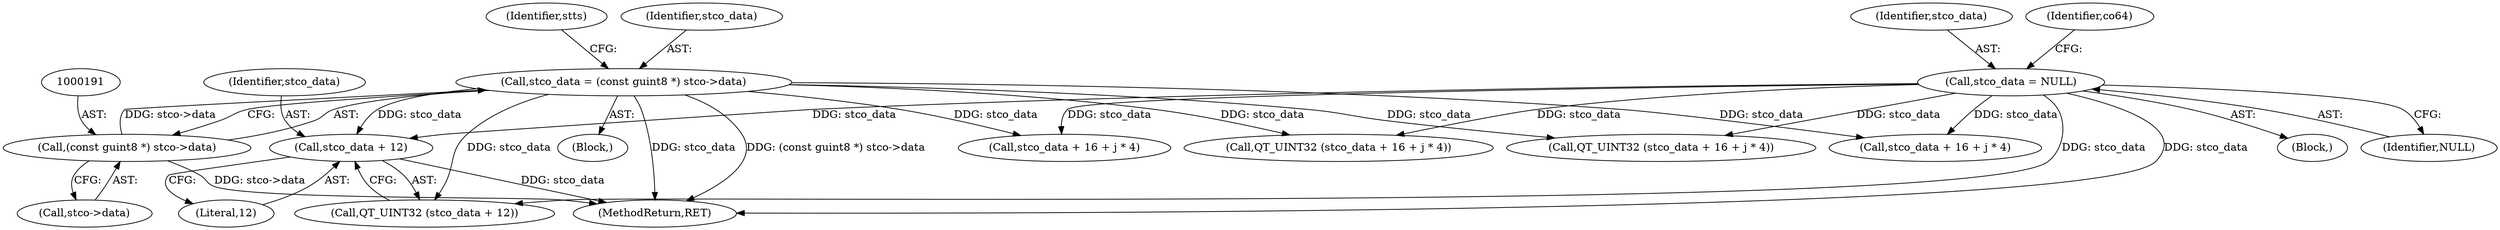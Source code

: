 digraph "0_gstreamer_bdc20b9baf13564d9a061343416395f8f9a92b53@pointer" {
"1000691" [label="(Call,stco_data + 12)"];
"1000188" [label="(Call,stco_data = (const guint8 *) stco->data)"];
"1000190" [label="(Call,(const guint8 *) stco->data)"];
"1000197" [label="(Call,stco_data = NULL)"];
"1000192" [label="(Call,stco->data)"];
"1000198" [label="(Identifier,stco_data)"];
"1000693" [label="(Literal,12)"];
"1000199" [label="(Identifier,NULL)"];
"1000187" [label="(Block,)"];
"1000835" [label="(Call,stco_data + 16 + j * 4)"];
"1000691" [label="(Call,stco_data + 12)"];
"1000400" [label="(Call,QT_UINT32 (stco_data + 16 + j * 4))"];
"1000190" [label="(Call,(const guint8 *) stco->data)"];
"1000401" [label="(Call,stco_data + 16 + j * 4)"];
"1000692" [label="(Identifier,stco_data)"];
"1001068" [label="(MethodReturn,RET)"];
"1000197" [label="(Call,stco_data = NULL)"];
"1000188" [label="(Call,stco_data = (const guint8 *) stco->data)"];
"1000208" [label="(Identifier,stts)"];
"1000202" [label="(Identifier,co64)"];
"1000189" [label="(Identifier,stco_data)"];
"1000690" [label="(Call,QT_UINT32 (stco_data + 12))"];
"1000196" [label="(Block,)"];
"1000834" [label="(Call,QT_UINT32 (stco_data + 16 + j * 4))"];
"1000691" -> "1000690"  [label="AST: "];
"1000691" -> "1000693"  [label="CFG: "];
"1000692" -> "1000691"  [label="AST: "];
"1000693" -> "1000691"  [label="AST: "];
"1000690" -> "1000691"  [label="CFG: "];
"1000691" -> "1001068"  [label="DDG: stco_data"];
"1000188" -> "1000691"  [label="DDG: stco_data"];
"1000197" -> "1000691"  [label="DDG: stco_data"];
"1000188" -> "1000187"  [label="AST: "];
"1000188" -> "1000190"  [label="CFG: "];
"1000189" -> "1000188"  [label="AST: "];
"1000190" -> "1000188"  [label="AST: "];
"1000208" -> "1000188"  [label="CFG: "];
"1000188" -> "1001068"  [label="DDG: (const guint8 *) stco->data"];
"1000188" -> "1001068"  [label="DDG: stco_data"];
"1000190" -> "1000188"  [label="DDG: stco->data"];
"1000188" -> "1000400"  [label="DDG: stco_data"];
"1000188" -> "1000401"  [label="DDG: stco_data"];
"1000188" -> "1000690"  [label="DDG: stco_data"];
"1000188" -> "1000834"  [label="DDG: stco_data"];
"1000188" -> "1000835"  [label="DDG: stco_data"];
"1000190" -> "1000192"  [label="CFG: "];
"1000191" -> "1000190"  [label="AST: "];
"1000192" -> "1000190"  [label="AST: "];
"1000190" -> "1001068"  [label="DDG: stco->data"];
"1000197" -> "1000196"  [label="AST: "];
"1000197" -> "1000199"  [label="CFG: "];
"1000198" -> "1000197"  [label="AST: "];
"1000199" -> "1000197"  [label="AST: "];
"1000202" -> "1000197"  [label="CFG: "];
"1000197" -> "1001068"  [label="DDG: stco_data"];
"1000197" -> "1000400"  [label="DDG: stco_data"];
"1000197" -> "1000401"  [label="DDG: stco_data"];
"1000197" -> "1000690"  [label="DDG: stco_data"];
"1000197" -> "1000834"  [label="DDG: stco_data"];
"1000197" -> "1000835"  [label="DDG: stco_data"];
}
